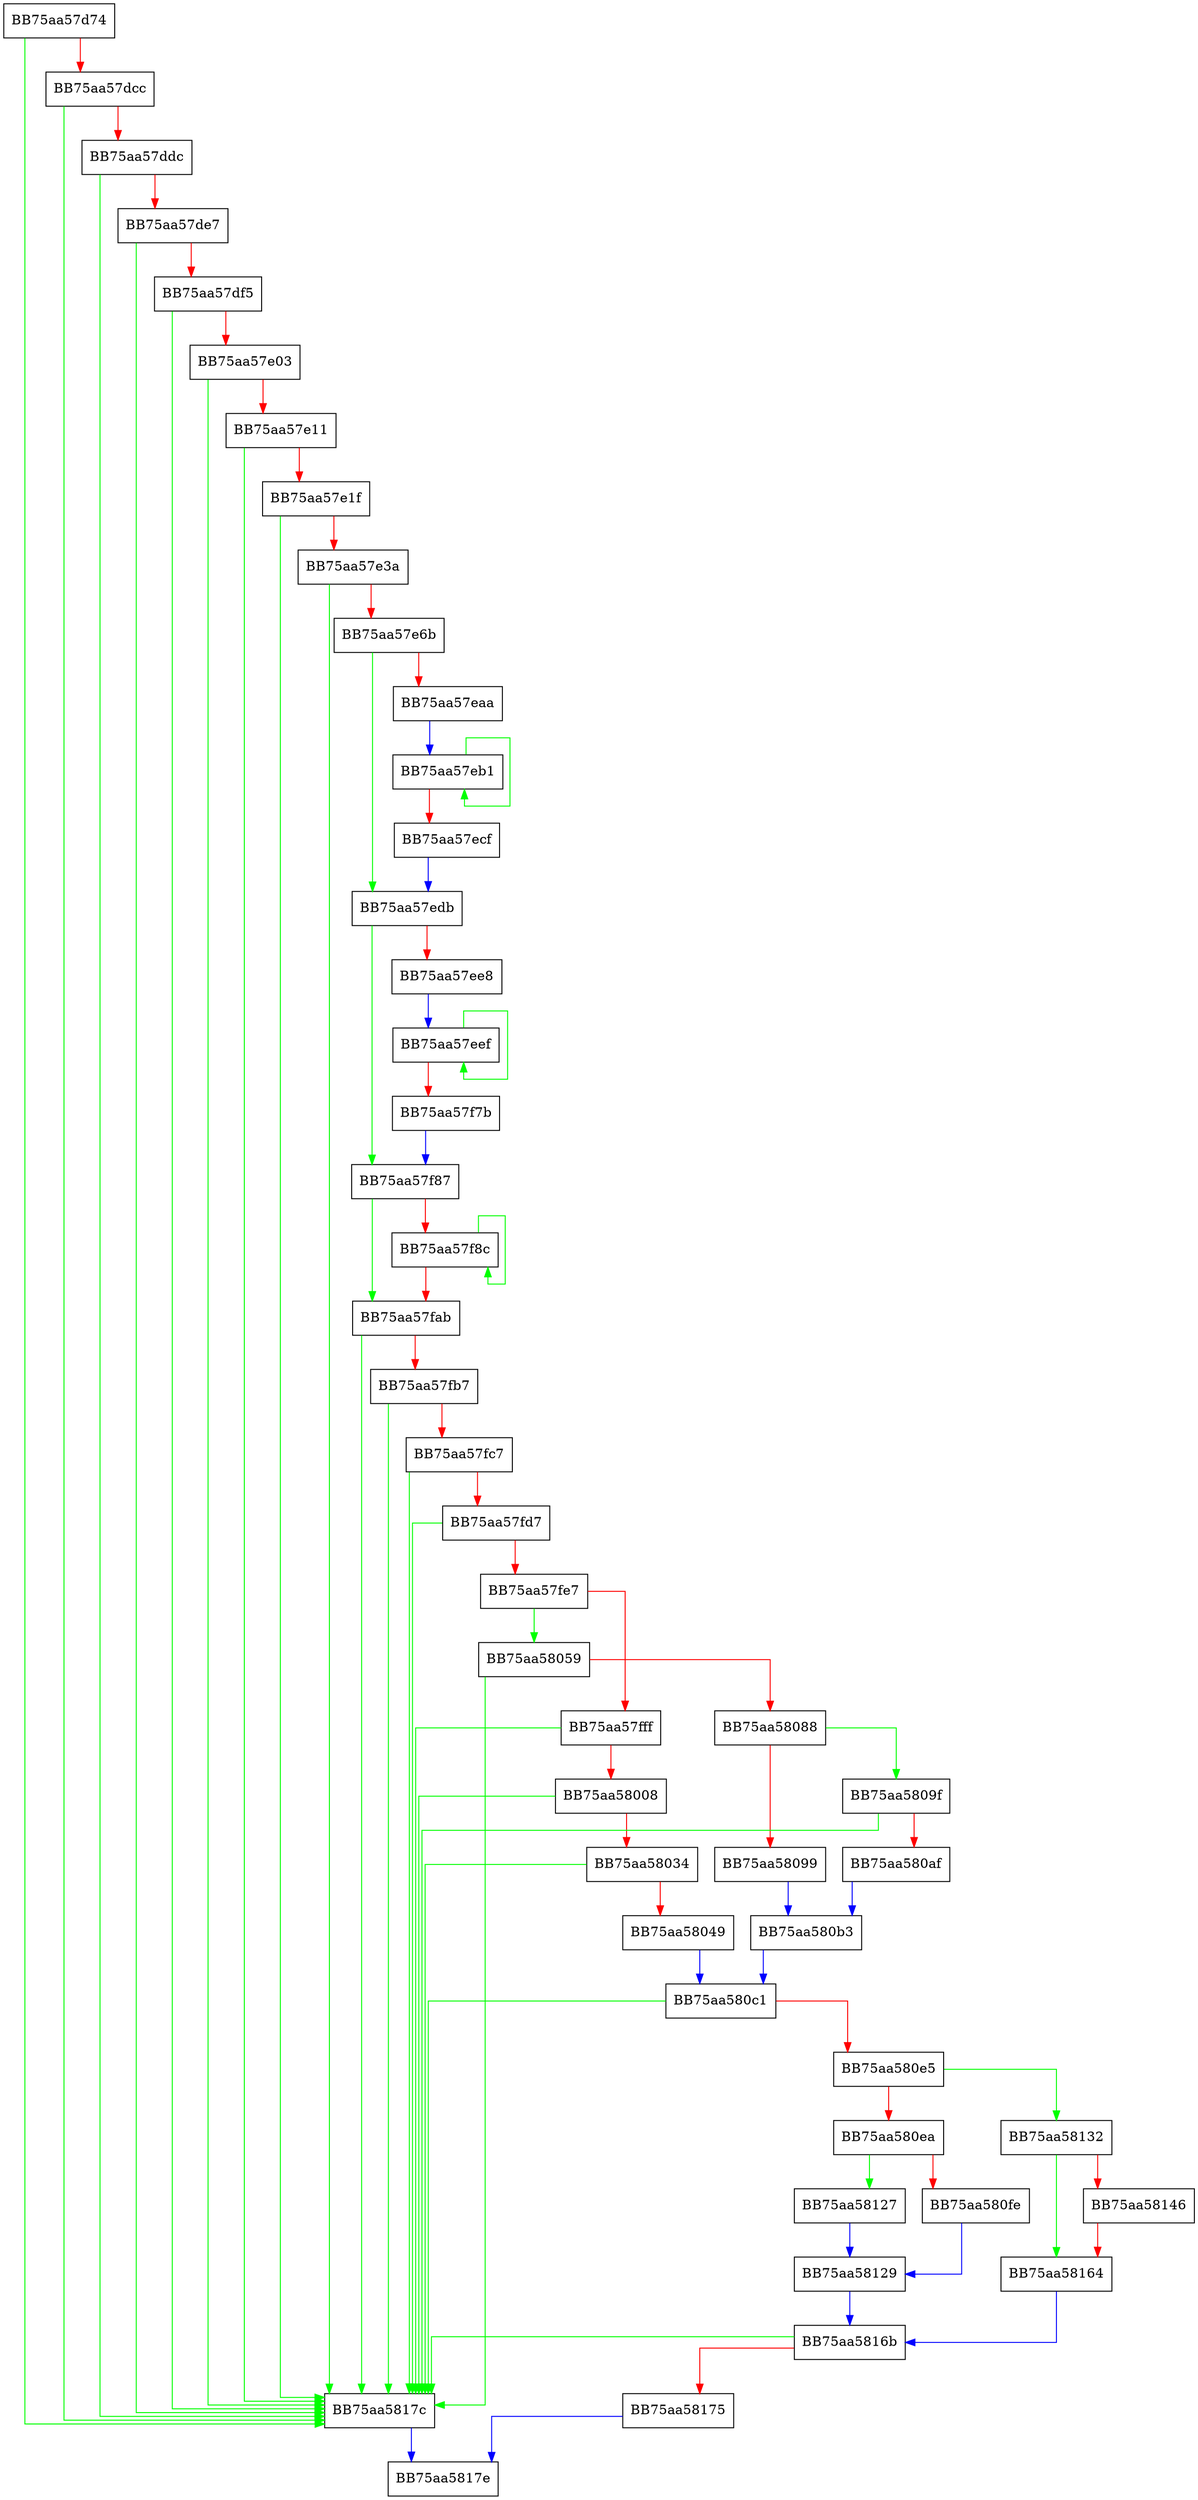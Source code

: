 digraph DetermineVersion21_22_23_Level0 {
  node [shape="box"];
  graph [splines=ortho];
  BB75aa57d74 -> BB75aa5817c [color="green"];
  BB75aa57d74 -> BB75aa57dcc [color="red"];
  BB75aa57dcc -> BB75aa5817c [color="green"];
  BB75aa57dcc -> BB75aa57ddc [color="red"];
  BB75aa57ddc -> BB75aa5817c [color="green"];
  BB75aa57ddc -> BB75aa57de7 [color="red"];
  BB75aa57de7 -> BB75aa5817c [color="green"];
  BB75aa57de7 -> BB75aa57df5 [color="red"];
  BB75aa57df5 -> BB75aa5817c [color="green"];
  BB75aa57df5 -> BB75aa57e03 [color="red"];
  BB75aa57e03 -> BB75aa5817c [color="green"];
  BB75aa57e03 -> BB75aa57e11 [color="red"];
  BB75aa57e11 -> BB75aa5817c [color="green"];
  BB75aa57e11 -> BB75aa57e1f [color="red"];
  BB75aa57e1f -> BB75aa5817c [color="green"];
  BB75aa57e1f -> BB75aa57e3a [color="red"];
  BB75aa57e3a -> BB75aa5817c [color="green"];
  BB75aa57e3a -> BB75aa57e6b [color="red"];
  BB75aa57e6b -> BB75aa57edb [color="green"];
  BB75aa57e6b -> BB75aa57eaa [color="red"];
  BB75aa57eaa -> BB75aa57eb1 [color="blue"];
  BB75aa57eb1 -> BB75aa57eb1 [color="green"];
  BB75aa57eb1 -> BB75aa57ecf [color="red"];
  BB75aa57ecf -> BB75aa57edb [color="blue"];
  BB75aa57edb -> BB75aa57f87 [color="green"];
  BB75aa57edb -> BB75aa57ee8 [color="red"];
  BB75aa57ee8 -> BB75aa57eef [color="blue"];
  BB75aa57eef -> BB75aa57eef [color="green"];
  BB75aa57eef -> BB75aa57f7b [color="red"];
  BB75aa57f7b -> BB75aa57f87 [color="blue"];
  BB75aa57f87 -> BB75aa57fab [color="green"];
  BB75aa57f87 -> BB75aa57f8c [color="red"];
  BB75aa57f8c -> BB75aa57f8c [color="green"];
  BB75aa57f8c -> BB75aa57fab [color="red"];
  BB75aa57fab -> BB75aa5817c [color="green"];
  BB75aa57fab -> BB75aa57fb7 [color="red"];
  BB75aa57fb7 -> BB75aa5817c [color="green"];
  BB75aa57fb7 -> BB75aa57fc7 [color="red"];
  BB75aa57fc7 -> BB75aa5817c [color="green"];
  BB75aa57fc7 -> BB75aa57fd7 [color="red"];
  BB75aa57fd7 -> BB75aa5817c [color="green"];
  BB75aa57fd7 -> BB75aa57fe7 [color="red"];
  BB75aa57fe7 -> BB75aa58059 [color="green"];
  BB75aa57fe7 -> BB75aa57fff [color="red"];
  BB75aa57fff -> BB75aa5817c [color="green"];
  BB75aa57fff -> BB75aa58008 [color="red"];
  BB75aa58008 -> BB75aa5817c [color="green"];
  BB75aa58008 -> BB75aa58034 [color="red"];
  BB75aa58034 -> BB75aa5817c [color="green"];
  BB75aa58034 -> BB75aa58049 [color="red"];
  BB75aa58049 -> BB75aa580c1 [color="blue"];
  BB75aa58059 -> BB75aa5817c [color="green"];
  BB75aa58059 -> BB75aa58088 [color="red"];
  BB75aa58088 -> BB75aa5809f [color="green"];
  BB75aa58088 -> BB75aa58099 [color="red"];
  BB75aa58099 -> BB75aa580b3 [color="blue"];
  BB75aa5809f -> BB75aa5817c [color="green"];
  BB75aa5809f -> BB75aa580af [color="red"];
  BB75aa580af -> BB75aa580b3 [color="blue"];
  BB75aa580b3 -> BB75aa580c1 [color="blue"];
  BB75aa580c1 -> BB75aa5817c [color="green"];
  BB75aa580c1 -> BB75aa580e5 [color="red"];
  BB75aa580e5 -> BB75aa58132 [color="green"];
  BB75aa580e5 -> BB75aa580ea [color="red"];
  BB75aa580ea -> BB75aa58127 [color="green"];
  BB75aa580ea -> BB75aa580fe [color="red"];
  BB75aa580fe -> BB75aa58129 [color="blue"];
  BB75aa58127 -> BB75aa58129 [color="blue"];
  BB75aa58129 -> BB75aa5816b [color="blue"];
  BB75aa58132 -> BB75aa58164 [color="green"];
  BB75aa58132 -> BB75aa58146 [color="red"];
  BB75aa58146 -> BB75aa58164 [color="red"];
  BB75aa58164 -> BB75aa5816b [color="blue"];
  BB75aa5816b -> BB75aa5817c [color="green"];
  BB75aa5816b -> BB75aa58175 [color="red"];
  BB75aa58175 -> BB75aa5817e [color="blue"];
  BB75aa5817c -> BB75aa5817e [color="blue"];
}